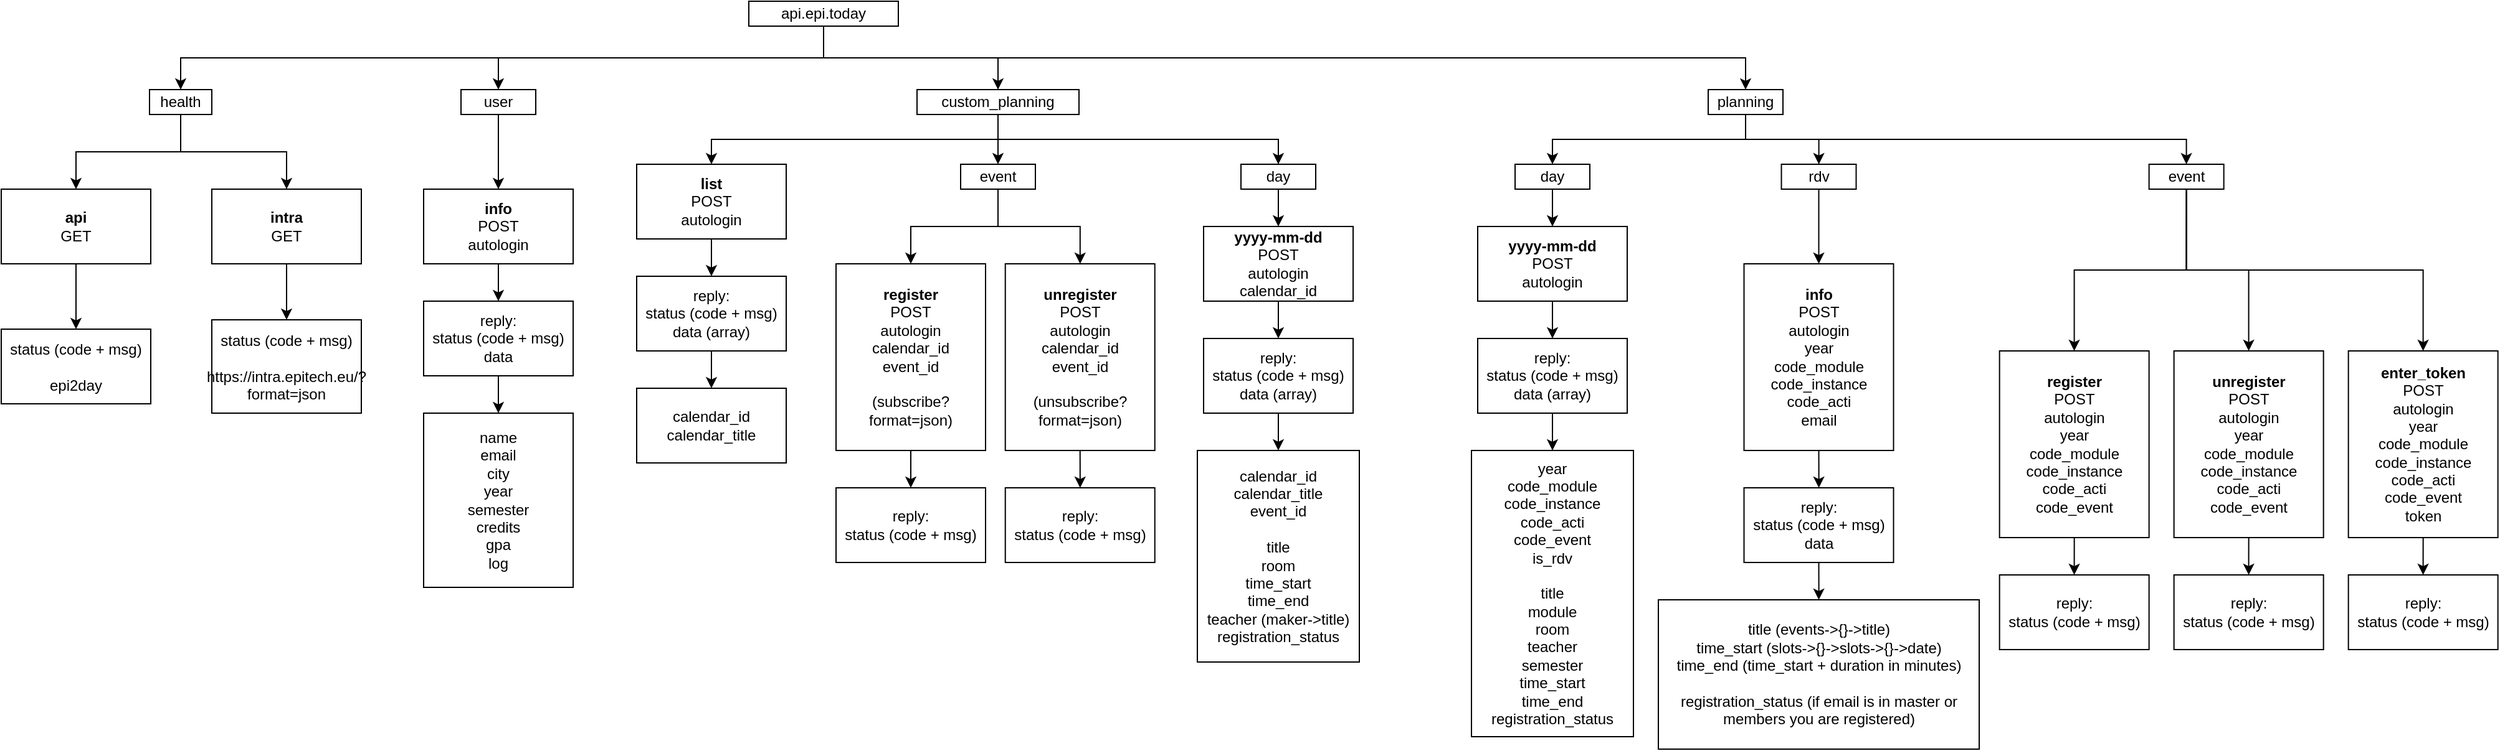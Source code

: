 <mxfile version="12.4.2" type="device" pages="1"><diagram id="A1wGFnoh89Z0z0zBFyTA" name="Page-1"><mxGraphModel dx="1932" dy="692" grid="1" gridSize="10" guides="1" tooltips="1" connect="1" arrows="1" fold="1" page="1" pageScale="1" pageWidth="1169" pageHeight="827" math="0" shadow="0"><root><mxCell id="0"/><mxCell id="1" parent="0"/><mxCell id="QU9OUBBVBUm7p0mJZdiq-16" style="edgeStyle=orthogonalEdgeStyle;rounded=0;orthogonalLoop=1;jettySize=auto;html=1;exitX=0.5;exitY=1;exitDx=0;exitDy=0;" parent="1" source="QU9OUBBVBUm7p0mJZdiq-1" target="QU9OUBBVBUm7p0mJZdiq-15" edge="1"><mxGeometry relative="1" as="geometry"/></mxCell><mxCell id="VxPQeTEBxM1SNTGcFkyb-15" style="edgeStyle=orthogonalEdgeStyle;rounded=0;orthogonalLoop=1;jettySize=auto;html=1;exitX=0.5;exitY=1;exitDx=0;exitDy=0;" parent="1" source="QU9OUBBVBUm7p0mJZdiq-1" target="VxPQeTEBxM1SNTGcFkyb-14" edge="1"><mxGeometry relative="1" as="geometry"/></mxCell><mxCell id="VxPQeTEBxM1SNTGcFkyb-56" style="edgeStyle=orthogonalEdgeStyle;rounded=0;orthogonalLoop=1;jettySize=auto;html=1;exitX=0.5;exitY=1;exitDx=0;exitDy=0;" parent="1" source="QU9OUBBVBUm7p0mJZdiq-1" target="VxPQeTEBxM1SNTGcFkyb-54" edge="1"><mxGeometry relative="1" as="geometry"/></mxCell><mxCell id="aIFPgKxvVlE4D8UMRGyi-9" style="edgeStyle=orthogonalEdgeStyle;rounded=0;orthogonalLoop=1;jettySize=auto;html=1;exitX=0.5;exitY=1;exitDx=0;exitDy=0;" parent="1" source="QU9OUBBVBUm7p0mJZdiq-1" target="aIFPgKxvVlE4D8UMRGyi-3" edge="1"><mxGeometry relative="1" as="geometry"/></mxCell><mxCell id="QU9OUBBVBUm7p0mJZdiq-1" value="api.epi.today" style="rounded=0;whiteSpace=wrap;html=1;" parent="1" vertex="1"><mxGeometry x="-550" y="19" width="120" height="20" as="geometry"/></mxCell><mxCell id="QU9OUBBVBUm7p0mJZdiq-20" style="edgeStyle=orthogonalEdgeStyle;rounded=0;orthogonalLoop=1;jettySize=auto;html=1;exitX=0.5;exitY=1;exitDx=0;exitDy=0;" parent="1" source="QU9OUBBVBUm7p0mJZdiq-14" target="QU9OUBBVBUm7p0mJZdiq-18" edge="1"><mxGeometry relative="1" as="geometry"/></mxCell><mxCell id="QU9OUBBVBUm7p0mJZdiq-14" value="&lt;b&gt;info&lt;/b&gt;&lt;br&gt;POST&lt;br&gt;autologin" style="rounded=0;whiteSpace=wrap;html=1;" parent="1" vertex="1"><mxGeometry x="-811" y="170" width="120" height="60" as="geometry"/></mxCell><mxCell id="QU9OUBBVBUm7p0mJZdiq-22" style="edgeStyle=orthogonalEdgeStyle;rounded=0;orthogonalLoop=1;jettySize=auto;html=1;exitX=0.5;exitY=1;exitDx=0;exitDy=0;" parent="1" source="QU9OUBBVBUm7p0mJZdiq-15" target="QU9OUBBVBUm7p0mJZdiq-14" edge="1"><mxGeometry relative="1" as="geometry"/></mxCell><mxCell id="QU9OUBBVBUm7p0mJZdiq-15" value="user" style="rounded=0;whiteSpace=wrap;html=1;" parent="1" vertex="1"><mxGeometry x="-781" y="90" width="60" height="20" as="geometry"/></mxCell><mxCell id="QU9OUBBVBUm7p0mJZdiq-24" style="edgeStyle=orthogonalEdgeStyle;rounded=0;orthogonalLoop=1;jettySize=auto;html=1;exitX=0.5;exitY=1;exitDx=0;exitDy=0;" parent="1" source="QU9OUBBVBUm7p0mJZdiq-18" target="QU9OUBBVBUm7p0mJZdiq-23" edge="1"><mxGeometry relative="1" as="geometry"/></mxCell><mxCell id="QU9OUBBVBUm7p0mJZdiq-18" value="reply:&lt;br&gt;status (code + msg)&lt;br&gt;data" style="rounded=0;whiteSpace=wrap;html=1;" parent="1" vertex="1"><mxGeometry x="-811" y="260" width="120" height="60" as="geometry"/></mxCell><mxCell id="QU9OUBBVBUm7p0mJZdiq-23" value="name&lt;br&gt;email&lt;br&gt;city&lt;br&gt;year&lt;br&gt;semester&lt;br&gt;credits&lt;br&gt;gpa&lt;br&gt;log" style="rounded=0;whiteSpace=wrap;html=1;" parent="1" vertex="1"><mxGeometry x="-811" y="350" width="120" height="140" as="geometry"/></mxCell><mxCell id="VxPQeTEBxM1SNTGcFkyb-58" style="edgeStyle=orthogonalEdgeStyle;rounded=0;orthogonalLoop=1;jettySize=auto;html=1;exitX=0.5;exitY=1;exitDx=0;exitDy=0;" parent="1" source="QU9OUBBVBUm7p0mJZdiq-25" target="VxPQeTEBxM1SNTGcFkyb-1" edge="1"><mxGeometry relative="1" as="geometry"/></mxCell><mxCell id="VxPQeTEBxM1SNTGcFkyb-59" style="edgeStyle=orthogonalEdgeStyle;rounded=0;orthogonalLoop=1;jettySize=auto;html=1;exitX=0.5;exitY=1;exitDx=0;exitDy=0;" parent="1" source="QU9OUBBVBUm7p0mJZdiq-25" target="VxPQeTEBxM1SNTGcFkyb-6" edge="1"><mxGeometry relative="1" as="geometry"/></mxCell><mxCell id="VxPQeTEBxM1SNTGcFkyb-60" style="edgeStyle=orthogonalEdgeStyle;rounded=0;orthogonalLoop=1;jettySize=auto;html=1;exitX=0.5;exitY=1;exitDx=0;exitDy=0;" parent="1" source="QU9OUBBVBUm7p0mJZdiq-25" target="VxPQeTEBxM1SNTGcFkyb-10" edge="1"><mxGeometry relative="1" as="geometry"/></mxCell><mxCell id="QU9OUBBVBUm7p0mJZdiq-25" value="event" style="rounded=0;whiteSpace=wrap;html=1;" parent="1" vertex="1"><mxGeometry x="573.83" y="150" width="60" height="20" as="geometry"/></mxCell><mxCell id="QU9OUBBVBUm7p0mJZdiq-38" style="edgeStyle=orthogonalEdgeStyle;rounded=0;orthogonalLoop=1;jettySize=auto;html=1;exitX=0.5;exitY=1;exitDx=0;exitDy=0;" parent="1" source="QU9OUBBVBUm7p0mJZdiq-34" target="QU9OUBBVBUm7p0mJZdiq-37" edge="1"><mxGeometry relative="1" as="geometry"/></mxCell><mxCell id="QU9OUBBVBUm7p0mJZdiq-34" value="&lt;b&gt;yyyy-mm-dd&lt;/b&gt;&lt;br&gt;POST&lt;br&gt;autologin" style="rounded=0;whiteSpace=wrap;html=1;" parent="1" vertex="1"><mxGeometry x="35" y="200" width="120" height="60" as="geometry"/></mxCell><mxCell id="VxPQeTEBxM1SNTGcFkyb-13" style="edgeStyle=orthogonalEdgeStyle;rounded=0;orthogonalLoop=1;jettySize=auto;html=1;exitX=0.5;exitY=1;exitDx=0;exitDy=0;" parent="1" source="QU9OUBBVBUm7p0mJZdiq-37" target="QU9OUBBVBUm7p0mJZdiq-42" edge="1"><mxGeometry relative="1" as="geometry"/></mxCell><mxCell id="QU9OUBBVBUm7p0mJZdiq-37" value="reply:&lt;br&gt;status (code + msg)&lt;br&gt;data (array)" style="rounded=0;whiteSpace=wrap;html=1;" parent="1" vertex="1"><mxGeometry x="35" y="290" width="120" height="60" as="geometry"/></mxCell><mxCell id="QU9OUBBVBUm7p0mJZdiq-42" value="year&lt;br&gt;code_module&lt;br&gt;code_instance&lt;br&gt;code_acti&lt;br&gt;code_event&lt;br&gt;is_rdv&lt;br&gt;&lt;br&gt;title&lt;br&gt;module&lt;br&gt;room&lt;br&gt;teacher&lt;br&gt;semester&lt;br&gt;time_start&lt;br&gt;time_end&lt;br&gt;registration_status" style="rounded=0;whiteSpace=wrap;html=1;" parent="1" vertex="1"><mxGeometry x="30" y="380" width="130" height="230" as="geometry"/></mxCell><mxCell id="VxPQeTEBxM1SNTGcFkyb-4" style="edgeStyle=orthogonalEdgeStyle;rounded=0;orthogonalLoop=1;jettySize=auto;html=1;exitX=0.5;exitY=1;exitDx=0;exitDy=0;" parent="1" source="VxPQeTEBxM1SNTGcFkyb-1" target="VxPQeTEBxM1SNTGcFkyb-2" edge="1"><mxGeometry relative="1" as="geometry"/></mxCell><mxCell id="VxPQeTEBxM1SNTGcFkyb-1" value="&lt;b&gt;register&lt;/b&gt;&lt;br&gt;POST&lt;br&gt;autologin&lt;br&gt;year&lt;br&gt;code_module&lt;br&gt;code_instance&lt;br&gt;code_acti&lt;br&gt;code_event" style="rounded=0;whiteSpace=wrap;html=1;" parent="1" vertex="1"><mxGeometry x="453.83" y="300" width="120" height="150" as="geometry"/></mxCell><mxCell id="VxPQeTEBxM1SNTGcFkyb-2" value="reply:&lt;br&gt;status (code + msg)" style="rounded=0;whiteSpace=wrap;html=1;" parent="1" vertex="1"><mxGeometry x="453.83" y="480" width="120" height="60" as="geometry"/></mxCell><mxCell id="VxPQeTEBxM1SNTGcFkyb-5" style="edgeStyle=orthogonalEdgeStyle;rounded=0;orthogonalLoop=1;jettySize=auto;html=1;exitX=0.5;exitY=1;exitDx=0;exitDy=0;" parent="1" source="VxPQeTEBxM1SNTGcFkyb-6" target="VxPQeTEBxM1SNTGcFkyb-7" edge="1"><mxGeometry relative="1" as="geometry"/></mxCell><mxCell id="VxPQeTEBxM1SNTGcFkyb-6" value="&lt;b&gt;unregister&lt;/b&gt;&lt;br&gt;POST&lt;br&gt;autologin&lt;br&gt;year&lt;br&gt;code_module&lt;br&gt;code_instance&lt;br&gt;code_acti&lt;br&gt;code_event" style="rounded=0;whiteSpace=wrap;html=1;" parent="1" vertex="1"><mxGeometry x="593.83" y="300" width="120" height="150" as="geometry"/></mxCell><mxCell id="VxPQeTEBxM1SNTGcFkyb-7" value="reply:&lt;br&gt;status (code + msg)" style="rounded=0;whiteSpace=wrap;html=1;" parent="1" vertex="1"><mxGeometry x="593.83" y="480" width="120" height="60" as="geometry"/></mxCell><mxCell id="VxPQeTEBxM1SNTGcFkyb-9" style="edgeStyle=orthogonalEdgeStyle;rounded=0;orthogonalLoop=1;jettySize=auto;html=1;exitX=0.5;exitY=1;exitDx=0;exitDy=0;" parent="1" source="VxPQeTEBxM1SNTGcFkyb-10" target="VxPQeTEBxM1SNTGcFkyb-11" edge="1"><mxGeometry relative="1" as="geometry"/></mxCell><mxCell id="VxPQeTEBxM1SNTGcFkyb-10" value="&lt;b&gt;enter_token&lt;/b&gt;&lt;br&gt;POST&lt;br&gt;autologin&lt;br&gt;year&lt;br&gt;code_module&lt;br&gt;code_instance&lt;br&gt;code_acti&lt;br&gt;code_event&lt;br&gt;token" style="rounded=0;whiteSpace=wrap;html=1;" parent="1" vertex="1"><mxGeometry x="733.83" y="300" width="120" height="150" as="geometry"/></mxCell><mxCell id="VxPQeTEBxM1SNTGcFkyb-11" value="reply:&lt;br&gt;status (code + msg)" style="rounded=0;whiteSpace=wrap;html=1;" parent="1" vertex="1"><mxGeometry x="733.83" y="480" width="120" height="60" as="geometry"/></mxCell><mxCell id="VxPQeTEBxM1SNTGcFkyb-33" style="edgeStyle=orthogonalEdgeStyle;rounded=0;orthogonalLoop=1;jettySize=auto;html=1;exitX=0.5;exitY=1;exitDx=0;exitDy=0;" parent="1" source="VxPQeTEBxM1SNTGcFkyb-14" target="VxPQeTEBxM1SNTGcFkyb-30" edge="1"><mxGeometry relative="1" as="geometry"/></mxCell><mxCell id="VxPQeTEBxM1SNTGcFkyb-61" style="edgeStyle=orthogonalEdgeStyle;rounded=0;orthogonalLoop=1;jettySize=auto;html=1;exitX=0.5;exitY=1;exitDx=0;exitDy=0;" parent="1" source="VxPQeTEBxM1SNTGcFkyb-14" target="VxPQeTEBxM1SNTGcFkyb-16" edge="1"><mxGeometry relative="1" as="geometry"/></mxCell><mxCell id="VxPQeTEBxM1SNTGcFkyb-62" style="edgeStyle=orthogonalEdgeStyle;rounded=0;orthogonalLoop=1;jettySize=auto;html=1;exitX=0.5;exitY=1;exitDx=0;exitDy=0;" parent="1" source="VxPQeTEBxM1SNTGcFkyb-14" target="QU9OUBBVBUm7p0mJZdiq-25" edge="1"><mxGeometry relative="1" as="geometry"/></mxCell><mxCell id="VxPQeTEBxM1SNTGcFkyb-14" value="planning" style="rounded=0;whiteSpace=wrap;html=1;" parent="1" vertex="1"><mxGeometry x="220" y="90" width="60" height="20" as="geometry"/></mxCell><mxCell id="VxPQeTEBxM1SNTGcFkyb-20" style="edgeStyle=orthogonalEdgeStyle;rounded=0;orthogonalLoop=1;jettySize=auto;html=1;exitX=0.5;exitY=1;exitDx=0;exitDy=0;" parent="1" source="VxPQeTEBxM1SNTGcFkyb-16" target="VxPQeTEBxM1SNTGcFkyb-18" edge="1"><mxGeometry relative="1" as="geometry"/></mxCell><mxCell id="VxPQeTEBxM1SNTGcFkyb-16" value="rdv" style="rounded=0;whiteSpace=wrap;html=1;" parent="1" vertex="1"><mxGeometry x="278.75" y="150" width="60" height="20" as="geometry"/></mxCell><mxCell id="VxPQeTEBxM1SNTGcFkyb-22" style="edgeStyle=orthogonalEdgeStyle;rounded=0;orthogonalLoop=1;jettySize=auto;html=1;exitX=0.5;exitY=1;exitDx=0;exitDy=0;" parent="1" source="VxPQeTEBxM1SNTGcFkyb-18" target="VxPQeTEBxM1SNTGcFkyb-21" edge="1"><mxGeometry relative="1" as="geometry"/></mxCell><mxCell id="VxPQeTEBxM1SNTGcFkyb-18" value="&lt;b&gt;info&lt;/b&gt;&lt;br&gt;POST&lt;br&gt;autologin&lt;br&gt;year&lt;br&gt;code_module&lt;br&gt;code_instance&lt;br&gt;code_acti&lt;br&gt;email" style="rounded=0;whiteSpace=wrap;html=1;" parent="1" vertex="1"><mxGeometry x="248.75" y="230" width="120" height="150" as="geometry"/></mxCell><mxCell id="VxPQeTEBxM1SNTGcFkyb-73" style="edgeStyle=orthogonalEdgeStyle;rounded=0;orthogonalLoop=1;jettySize=auto;html=1;exitX=0.5;exitY=1;exitDx=0;exitDy=0;" parent="1" source="VxPQeTEBxM1SNTGcFkyb-21" target="VxPQeTEBxM1SNTGcFkyb-72" edge="1"><mxGeometry relative="1" as="geometry"/></mxCell><mxCell id="VxPQeTEBxM1SNTGcFkyb-21" value="reply:&lt;br&gt;status (code + msg)&lt;br&gt;data" style="rounded=0;whiteSpace=wrap;html=1;" parent="1" vertex="1"><mxGeometry x="248.75" y="410" width="120" height="60" as="geometry"/></mxCell><mxCell id="VxPQeTEBxM1SNTGcFkyb-26" style="edgeStyle=orthogonalEdgeStyle;rounded=0;orthogonalLoop=1;jettySize=auto;html=1;exitX=0.5;exitY=1;exitDx=0;exitDy=0;" parent="1" source="VxPQeTEBxM1SNTGcFkyb-27" target="VxPQeTEBxM1SNTGcFkyb-28" edge="1"><mxGeometry relative="1" as="geometry"/></mxCell><mxCell id="VxPQeTEBxM1SNTGcFkyb-27" value="&lt;b&gt;yyyy-mm-dd&lt;/b&gt;&lt;br&gt;POST&lt;br&gt;autologin&lt;br&gt;calendar_id" style="rounded=0;whiteSpace=wrap;html=1;" parent="1" vertex="1"><mxGeometry x="-185" y="200" width="120" height="60" as="geometry"/></mxCell><mxCell id="VxPQeTEBxM1SNTGcFkyb-38" style="edgeStyle=orthogonalEdgeStyle;rounded=0;orthogonalLoop=1;jettySize=auto;html=1;exitX=0.5;exitY=1;exitDx=0;exitDy=0;" parent="1" source="VxPQeTEBxM1SNTGcFkyb-28" target="VxPQeTEBxM1SNTGcFkyb-37" edge="1"><mxGeometry relative="1" as="geometry"/></mxCell><mxCell id="VxPQeTEBxM1SNTGcFkyb-28" value="reply:&lt;br&gt;status (code + msg)&lt;br&gt;data (array)" style="rounded=0;whiteSpace=wrap;html=1;" parent="1" vertex="1"><mxGeometry x="-185" y="290" width="120" height="60" as="geometry"/></mxCell><mxCell id="VxPQeTEBxM1SNTGcFkyb-34" style="edgeStyle=orthogonalEdgeStyle;rounded=0;orthogonalLoop=1;jettySize=auto;html=1;exitX=0.5;exitY=1;exitDx=0;exitDy=0;" parent="1" source="VxPQeTEBxM1SNTGcFkyb-30" target="QU9OUBBVBUm7p0mJZdiq-34" edge="1"><mxGeometry relative="1" as="geometry"/></mxCell><mxCell id="VxPQeTEBxM1SNTGcFkyb-30" value="day" style="rounded=0;whiteSpace=wrap;html=1;" parent="1" vertex="1"><mxGeometry x="65" y="150" width="60" height="20" as="geometry"/></mxCell><mxCell id="VxPQeTEBxM1SNTGcFkyb-36" style="edgeStyle=orthogonalEdgeStyle;rounded=0;orthogonalLoop=1;jettySize=auto;html=1;exitX=0.5;exitY=1;exitDx=0;exitDy=0;" parent="1" source="VxPQeTEBxM1SNTGcFkyb-32" target="VxPQeTEBxM1SNTGcFkyb-27" edge="1"><mxGeometry relative="1" as="geometry"/></mxCell><mxCell id="VxPQeTEBxM1SNTGcFkyb-32" value="day" style="rounded=0;whiteSpace=wrap;html=1;" parent="1" vertex="1"><mxGeometry x="-155" y="150" width="60" height="20" as="geometry"/></mxCell><mxCell id="VxPQeTEBxM1SNTGcFkyb-37" value="calendar_id&lt;br&gt;calendar_title&lt;br&gt;event_id&lt;br&gt;&lt;br&gt;title&lt;br&gt;room&lt;br&gt;time_start&lt;br&gt;time_end&lt;br&gt;teacher (maker-&amp;gt;title)&lt;br&gt;registration_status" style="rounded=0;whiteSpace=wrap;html=1;" parent="1" vertex="1"><mxGeometry x="-190" y="380" width="130" height="170" as="geometry"/></mxCell><mxCell id="VxPQeTEBxM1SNTGcFkyb-46" style="edgeStyle=orthogonalEdgeStyle;rounded=0;orthogonalLoop=1;jettySize=auto;html=1;exitX=0.5;exitY=1;exitDx=0;exitDy=0;" parent="1" source="VxPQeTEBxM1SNTGcFkyb-47" target="VxPQeTEBxM1SNTGcFkyb-48" edge="1"><mxGeometry relative="1" as="geometry"/></mxCell><mxCell id="VxPQeTEBxM1SNTGcFkyb-47" value="&lt;b&gt;register&lt;/b&gt;&lt;br&gt;POST&lt;br&gt;autologin&lt;br&gt;calendar_id&lt;br&gt;event_id&lt;br&gt;&lt;br&gt;(subscribe?format=json)" style="rounded=0;whiteSpace=wrap;html=1;" parent="1" vertex="1"><mxGeometry x="-480" y="230" width="120" height="150" as="geometry"/></mxCell><mxCell id="VxPQeTEBxM1SNTGcFkyb-48" value="reply:&lt;br&gt;status (code + msg)" style="rounded=0;whiteSpace=wrap;html=1;" parent="1" vertex="1"><mxGeometry x="-480" y="410" width="120" height="60" as="geometry"/></mxCell><mxCell id="VxPQeTEBxM1SNTGcFkyb-50" style="edgeStyle=orthogonalEdgeStyle;rounded=0;orthogonalLoop=1;jettySize=auto;html=1;exitX=0.5;exitY=1;exitDx=0;exitDy=0;" parent="1" source="VxPQeTEBxM1SNTGcFkyb-51" target="VxPQeTEBxM1SNTGcFkyb-52" edge="1"><mxGeometry relative="1" as="geometry"/></mxCell><mxCell id="VxPQeTEBxM1SNTGcFkyb-51" value="&lt;b&gt;unregister&lt;br&gt;&lt;/b&gt;POST&lt;br&gt;autologin&lt;br&gt;calendar_id&lt;br&gt;event_id&lt;br&gt;&lt;br&gt;(unsubscribe?format=json)" style="rounded=0;whiteSpace=wrap;html=1;" parent="1" vertex="1"><mxGeometry x="-344.14" y="230" width="120" height="150" as="geometry"/></mxCell><mxCell id="VxPQeTEBxM1SNTGcFkyb-52" value="reply:&lt;br&gt;status (code + msg)" style="rounded=0;whiteSpace=wrap;html=1;" parent="1" vertex="1"><mxGeometry x="-344.14" y="410" width="120" height="60" as="geometry"/></mxCell><mxCell id="VxPQeTEBxM1SNTGcFkyb-57" style="edgeStyle=orthogonalEdgeStyle;rounded=0;orthogonalLoop=1;jettySize=auto;html=1;exitX=0.5;exitY=1;exitDx=0;exitDy=0;" parent="1" source="VxPQeTEBxM1SNTGcFkyb-54" target="VxPQeTEBxM1SNTGcFkyb-55" edge="1"><mxGeometry relative="1" as="geometry"/></mxCell><mxCell id="VxPQeTEBxM1SNTGcFkyb-63" style="edgeStyle=orthogonalEdgeStyle;rounded=0;orthogonalLoop=1;jettySize=auto;html=1;exitX=0.5;exitY=1;exitDx=0;exitDy=0;" parent="1" source="VxPQeTEBxM1SNTGcFkyb-54" target="VxPQeTEBxM1SNTGcFkyb-32" edge="1"><mxGeometry relative="1" as="geometry"/></mxCell><mxCell id="VxPQeTEBxM1SNTGcFkyb-65" style="edgeStyle=orthogonalEdgeStyle;rounded=0;orthogonalLoop=1;jettySize=auto;html=1;exitX=0.5;exitY=1;exitDx=0;exitDy=0;" parent="1" source="VxPQeTEBxM1SNTGcFkyb-54" target="VxPQeTEBxM1SNTGcFkyb-64" edge="1"><mxGeometry relative="1" as="geometry"/></mxCell><mxCell id="VxPQeTEBxM1SNTGcFkyb-54" value="custom_planning" style="rounded=0;whiteSpace=wrap;html=1;" parent="1" vertex="1"><mxGeometry x="-415" y="90" width="130" height="20" as="geometry"/></mxCell><mxCell id="VxPQeTEBxM1SNTGcFkyb-69" style="edgeStyle=orthogonalEdgeStyle;rounded=0;orthogonalLoop=1;jettySize=auto;html=1;exitX=0.5;exitY=1;exitDx=0;exitDy=0;" parent="1" source="VxPQeTEBxM1SNTGcFkyb-55" target="VxPQeTEBxM1SNTGcFkyb-68" edge="1"><mxGeometry relative="1" as="geometry"/></mxCell><mxCell id="VxPQeTEBxM1SNTGcFkyb-55" value="&lt;b&gt;list&lt;/b&gt;&lt;br&gt;POST&lt;br&gt;autologin" style="rounded=0;whiteSpace=wrap;html=1;" parent="1" vertex="1"><mxGeometry x="-640" y="150" width="120" height="60" as="geometry"/></mxCell><mxCell id="VxPQeTEBxM1SNTGcFkyb-66" style="edgeStyle=orthogonalEdgeStyle;rounded=0;orthogonalLoop=1;jettySize=auto;html=1;exitX=0.5;exitY=1;exitDx=0;exitDy=0;" parent="1" source="VxPQeTEBxM1SNTGcFkyb-64" target="VxPQeTEBxM1SNTGcFkyb-51" edge="1"><mxGeometry relative="1" as="geometry"/></mxCell><mxCell id="VxPQeTEBxM1SNTGcFkyb-67" style="edgeStyle=orthogonalEdgeStyle;rounded=0;orthogonalLoop=1;jettySize=auto;html=1;exitX=0.5;exitY=1;exitDx=0;exitDy=0;" parent="1" source="VxPQeTEBxM1SNTGcFkyb-64" target="VxPQeTEBxM1SNTGcFkyb-47" edge="1"><mxGeometry relative="1" as="geometry"/></mxCell><mxCell id="VxPQeTEBxM1SNTGcFkyb-64" value="event" style="rounded=0;whiteSpace=wrap;html=1;" parent="1" vertex="1"><mxGeometry x="-380" y="150" width="60" height="20" as="geometry"/></mxCell><mxCell id="VxPQeTEBxM1SNTGcFkyb-71" style="edgeStyle=orthogonalEdgeStyle;rounded=0;orthogonalLoop=1;jettySize=auto;html=1;exitX=0.5;exitY=1;exitDx=0;exitDy=0;" parent="1" source="VxPQeTEBxM1SNTGcFkyb-68" target="VxPQeTEBxM1SNTGcFkyb-70" edge="1"><mxGeometry relative="1" as="geometry"/></mxCell><mxCell id="VxPQeTEBxM1SNTGcFkyb-68" value="reply:&lt;br&gt;status (code + msg)&lt;br&gt;data (array)" style="rounded=0;whiteSpace=wrap;html=1;" parent="1" vertex="1"><mxGeometry x="-640" y="240" width="120" height="60" as="geometry"/></mxCell><mxCell id="VxPQeTEBxM1SNTGcFkyb-70" value="calendar_id&lt;br&gt;calendar_title" style="rounded=0;whiteSpace=wrap;html=1;" parent="1" vertex="1"><mxGeometry x="-640" y="330" width="120" height="60" as="geometry"/></mxCell><mxCell id="VxPQeTEBxM1SNTGcFkyb-72" value="title (events-&amp;gt;{}-&amp;gt;title)&lt;br&gt;time_start (slots-&amp;gt;{}-&amp;gt;slots-&amp;gt;{}-&amp;gt;date)&lt;br&gt;time_end (time_start + duration in minutes)&lt;br&gt;&lt;br&gt;registration_status (if email is in master or members you are registered)" style="rounded=0;whiteSpace=wrap;html=1;" parent="1" vertex="1"><mxGeometry x="180" y="500" width="257.5" height="120" as="geometry"/></mxCell><mxCell id="aIFPgKxvVlE4D8UMRGyi-12" style="edgeStyle=orthogonalEdgeStyle;rounded=0;orthogonalLoop=1;jettySize=auto;html=1;exitX=0.5;exitY=1;exitDx=0;exitDy=0;" parent="1" source="aIFPgKxvVlE4D8UMRGyi-3" target="aIFPgKxvVlE4D8UMRGyi-6" edge="1"><mxGeometry relative="1" as="geometry"/></mxCell><mxCell id="aIFPgKxvVlE4D8UMRGyi-13" style="edgeStyle=orthogonalEdgeStyle;rounded=0;orthogonalLoop=1;jettySize=auto;html=1;exitX=0.5;exitY=1;exitDx=0;exitDy=0;" parent="1" source="aIFPgKxvVlE4D8UMRGyi-3" target="aIFPgKxvVlE4D8UMRGyi-8" edge="1"><mxGeometry relative="1" as="geometry"/></mxCell><mxCell id="aIFPgKxvVlE4D8UMRGyi-3" value="health" style="rounded=0;whiteSpace=wrap;html=1;" parent="1" vertex="1"><mxGeometry x="-1031" y="90" width="50" height="20" as="geometry"/></mxCell><mxCell id="aIFPgKxvVlE4D8UMRGyi-5" value="status (code + msg)&lt;br&gt;&lt;br&gt;https://intra.epitech.eu/?format=json" style="rounded=0;whiteSpace=wrap;html=1;" parent="1" vertex="1"><mxGeometry x="-981" y="275" width="120" height="75" as="geometry"/></mxCell><mxCell id="aIFPgKxvVlE4D8UMRGyi-7" style="edgeStyle=orthogonalEdgeStyle;rounded=0;orthogonalLoop=1;jettySize=auto;html=1;exitX=0.5;exitY=1;exitDx=0;exitDy=0;" parent="1" source="aIFPgKxvVlE4D8UMRGyi-6" target="aIFPgKxvVlE4D8UMRGyi-5" edge="1"><mxGeometry relative="1" as="geometry"/></mxCell><mxCell id="aIFPgKxvVlE4D8UMRGyi-6" value="&lt;b&gt;intra&lt;/b&gt;&lt;br&gt;GET" style="rounded=0;whiteSpace=wrap;html=1;" parent="1" vertex="1"><mxGeometry x="-981" y="170" width="120" height="60" as="geometry"/></mxCell><mxCell id="aIFPgKxvVlE4D8UMRGyi-11" style="edgeStyle=orthogonalEdgeStyle;rounded=0;orthogonalLoop=1;jettySize=auto;html=1;exitX=0.5;exitY=1;exitDx=0;exitDy=0;" parent="1" source="aIFPgKxvVlE4D8UMRGyi-8" target="aIFPgKxvVlE4D8UMRGyi-10" edge="1"><mxGeometry relative="1" as="geometry"/></mxCell><mxCell id="aIFPgKxvVlE4D8UMRGyi-8" value="&lt;b&gt;api&lt;/b&gt;&lt;br&gt;GET" style="rounded=0;whiteSpace=wrap;html=1;" parent="1" vertex="1"><mxGeometry x="-1150" y="170" width="120" height="60" as="geometry"/></mxCell><mxCell id="aIFPgKxvVlE4D8UMRGyi-10" value="status (code + msg)&lt;br&gt;&lt;br&gt;epi2day" style="rounded=0;whiteSpace=wrap;html=1;" parent="1" vertex="1"><mxGeometry x="-1150" y="282.5" width="120" height="60" as="geometry"/></mxCell></root></mxGraphModel></diagram></mxfile>